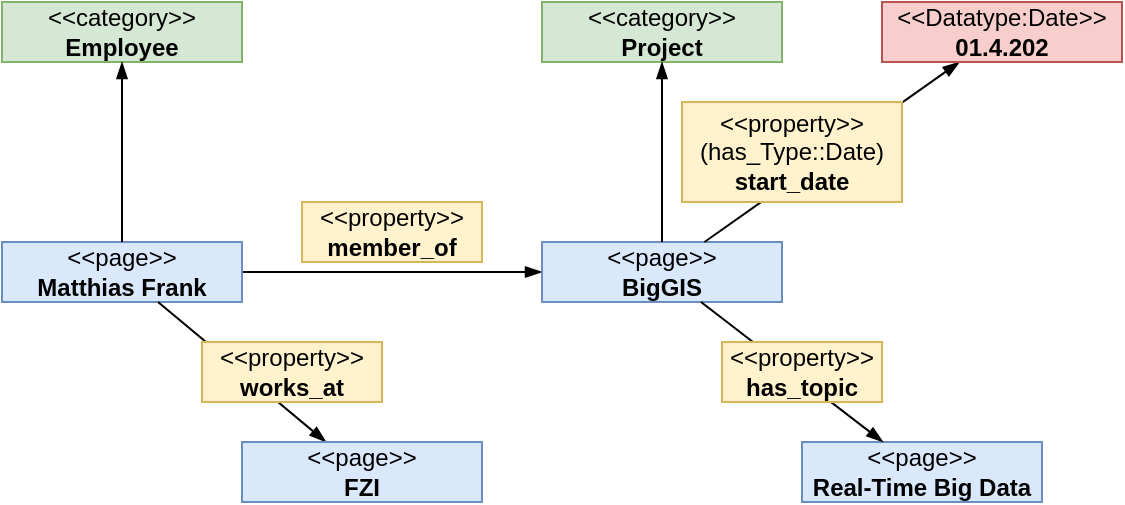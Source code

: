 <mxfile version="15.8.7" type="device"><diagram id="Ok7UsYUcDKVVkYynlGbE" name="Page-1"><mxGraphModel dx="763" dy="692" grid="1" gridSize="10" guides="1" tooltips="1" connect="1" arrows="1" fold="1" page="1" pageScale="1" pageWidth="1169" pageHeight="827" math="0" shadow="0"><root><mxCell id="0"/><mxCell id="1" parent="0"/><mxCell id="HlNZS-rhcDrzNtv4hrkF-1" style="edgeStyle=none;rounded=0;comic=0;orthogonalLoop=1;jettySize=auto;html=1;endArrow=blockThin;endFill=1;strokeWidth=1;fontSize=12;fontColor=#0000FF;" parent="1" source="HlNZS-rhcDrzNtv4hrkF-2" target="HlNZS-rhcDrzNtv4hrkF-3" edge="1"><mxGeometry relative="1" as="geometry"><mxPoint x="440" y="240" as="targetPoint"/></mxGeometry></mxCell><mxCell id="HlNZS-rhcDrzNtv4hrkF-2" value="&amp;lt;&amp;lt;page&amp;gt;&amp;gt;&lt;br&gt;&lt;b&gt;Matthias Frank&lt;/b&gt;" style="rounded=0;whiteSpace=wrap;html=1;shadow=0;glass=0;strokeColor=#6c8ebf;strokeWidth=1;fontSize=12;align=center;fillColor=#dae8fc;fontStyle=0" parent="1" vertex="1"><mxGeometry x="130" y="280" width="120" height="30" as="geometry"/></mxCell><mxCell id="HlNZS-rhcDrzNtv4hrkF-3" value="&amp;lt;&amp;lt;page&amp;gt;&amp;gt;&lt;br&gt;&lt;b&gt;BigGIS&lt;/b&gt;" style="rounded=0;whiteSpace=wrap;html=1;shadow=0;glass=0;strokeColor=#6c8ebf;strokeWidth=1;fontSize=12;align=center;fillColor=#dae8fc;fontStyle=0" parent="1" vertex="1"><mxGeometry x="400" y="280" width="120" height="30" as="geometry"/></mxCell><mxCell id="HlNZS-rhcDrzNtv4hrkF-4" value="&amp;lt;&amp;lt;property&amp;gt;&amp;gt;&lt;br&gt;&lt;b&gt;member_of&lt;/b&gt;" style="rounded=0;whiteSpace=wrap;html=1;shadow=0;glass=0;strokeColor=#d6b656;strokeWidth=1;fontSize=12;align=center;fillColor=#fff2cc;fontStyle=0" parent="1" vertex="1"><mxGeometry x="280" y="260" width="90" height="30" as="geometry"/></mxCell><mxCell id="HlNZS-rhcDrzNtv4hrkF-5" style="edgeStyle=none;rounded=0;comic=0;orthogonalLoop=1;jettySize=auto;html=1;endArrow=blockThin;endFill=1;strokeWidth=1;fontSize=12;fontColor=#0000FF;" parent="1" source="HlNZS-rhcDrzNtv4hrkF-2" target="HlNZS-rhcDrzNtv4hrkF-8" edge="1"><mxGeometry relative="1" as="geometry"><mxPoint x="480.75" y="360.0" as="targetPoint"/><mxPoint x="274.25" y="430.0" as="sourcePoint"/></mxGeometry></mxCell><mxCell id="HlNZS-rhcDrzNtv4hrkF-6" value="&amp;lt;&amp;lt;property&amp;gt;&amp;gt;&lt;br&gt;&lt;b&gt;works_at&lt;/b&gt;" style="rounded=0;whiteSpace=wrap;html=1;shadow=0;glass=0;strokeColor=#d6b656;strokeWidth=1;fontSize=12;align=center;fillColor=#fff2cc;fontStyle=0" parent="1" vertex="1"><mxGeometry x="230" y="330" width="90" height="30" as="geometry"/></mxCell><mxCell id="HlNZS-rhcDrzNtv4hrkF-8" value="&amp;lt;&amp;lt;page&amp;gt;&amp;gt;&lt;br&gt;&lt;b&gt;FZI&lt;/b&gt;" style="rounded=0;whiteSpace=wrap;html=1;shadow=0;glass=0;strokeColor=#6c8ebf;strokeWidth=1;fontSize=12;align=center;fillColor=#dae8fc;fontStyle=0" parent="1" vertex="1"><mxGeometry x="250" y="380" width="120" height="30" as="geometry"/></mxCell><mxCell id="HlNZS-rhcDrzNtv4hrkF-9" value="&amp;lt;&amp;lt;page&amp;gt;&amp;gt;&lt;br&gt;&lt;b&gt;Real-Time Big Data&lt;/b&gt;" style="rounded=0;whiteSpace=wrap;html=1;shadow=0;glass=0;strokeColor=#6c8ebf;strokeWidth=1;fontSize=12;align=center;fillColor=#dae8fc;fontStyle=0" parent="1" vertex="1"><mxGeometry x="530" y="380" width="120" height="30" as="geometry"/></mxCell><mxCell id="HlNZS-rhcDrzNtv4hrkF-10" style="edgeStyle=none;rounded=0;comic=0;orthogonalLoop=1;jettySize=auto;html=1;endArrow=blockThin;endFill=1;strokeWidth=1;fontSize=12;fontColor=#0000FF;" parent="1" source="HlNZS-rhcDrzNtv4hrkF-3" target="HlNZS-rhcDrzNtv4hrkF-12" edge="1"><mxGeometry relative="1" as="geometry"><mxPoint x="698.337" y="110.0" as="targetPoint"/><mxPoint x="530.003" y="170.0" as="sourcePoint"/></mxGeometry></mxCell><mxCell id="HlNZS-rhcDrzNtv4hrkF-11" style="edgeStyle=none;rounded=0;comic=0;orthogonalLoop=1;jettySize=auto;html=1;endArrow=blockThin;endFill=1;strokeWidth=1;fontSize=12;fontColor=#0000FF;" parent="1" source="HlNZS-rhcDrzNtv4hrkF-3" target="HlNZS-rhcDrzNtv4hrkF-9" edge="1"><mxGeometry relative="1" as="geometry"><mxPoint x="450.417" y="250.0" as="targetPoint"/><mxPoint x="282.083" y="310.0" as="sourcePoint"/></mxGeometry></mxCell><mxCell id="HlNZS-rhcDrzNtv4hrkF-12" value="&amp;lt;&amp;lt;Datatype:Date&amp;gt;&amp;gt;&lt;br&gt;&lt;b&gt;01.4.202&lt;/b&gt;" style="rounded=0;whiteSpace=wrap;html=1;shadow=0;glass=0;strokeColor=#b85450;strokeWidth=1;fontSize=12;align=center;fillColor=#f8cecc;fontStyle=0" parent="1" vertex="1"><mxGeometry x="570" y="160" width="120" height="30" as="geometry"/></mxCell><mxCell id="HlNZS-rhcDrzNtv4hrkF-13" value="&amp;lt;&amp;lt;property&amp;gt;&amp;gt; (has_Type::Date)&lt;br&gt;&lt;b&gt;start_date&lt;/b&gt;" style="rounded=0;whiteSpace=wrap;html=1;shadow=0;glass=0;strokeColor=#d6b656;strokeWidth=1;fontSize=12;align=center;fillColor=#fff2cc;fontStyle=0" parent="1" vertex="1"><mxGeometry x="470" y="210" width="110" height="50" as="geometry"/></mxCell><mxCell id="HlNZS-rhcDrzNtv4hrkF-14" value="&amp;lt;&amp;lt;property&amp;gt;&amp;gt;&lt;br&gt;&lt;b&gt;has_topic&lt;/b&gt;" style="rounded=0;whiteSpace=wrap;html=1;shadow=0;glass=0;strokeColor=#d6b656;strokeWidth=1;fontSize=12;align=center;fillColor=#fff2cc;fontStyle=0" parent="1" vertex="1"><mxGeometry x="490" y="330" width="80" height="30" as="geometry"/></mxCell><mxCell id="6NLLBjE6KermOWJpWhG3-1" value="&amp;lt;&amp;lt;category&amp;gt;&amp;gt;&lt;br&gt;&lt;b&gt;Project&lt;/b&gt;" style="rounded=0;whiteSpace=wrap;html=1;shadow=0;glass=0;strokeColor=#82b366;strokeWidth=1;fontSize=12;align=center;fillColor=#d5e8d4;fontStyle=0" vertex="1" parent="1"><mxGeometry x="400" y="160" width="120" height="30" as="geometry"/></mxCell><mxCell id="6NLLBjE6KermOWJpWhG3-2" style="edgeStyle=none;rounded=0;comic=0;orthogonalLoop=1;jettySize=auto;html=1;endArrow=blockThin;endFill=1;strokeWidth=1;fontSize=12;fontColor=#0000FF;" edge="1" parent="1" target="6NLLBjE6KermOWJpWhG3-1" source="HlNZS-rhcDrzNtv4hrkF-3"><mxGeometry relative="1" as="geometry"><mxPoint x="420" y="315" as="targetPoint"/><mxPoint x="470" y="290" as="sourcePoint"/></mxGeometry></mxCell><mxCell id="6NLLBjE6KermOWJpWhG3-3" value="&amp;lt;&amp;lt;category&amp;gt;&amp;gt;&lt;br&gt;&lt;b&gt;Employee&lt;br&gt;&lt;/b&gt;" style="rounded=0;whiteSpace=wrap;html=1;shadow=0;glass=0;strokeColor=#82b366;strokeWidth=1;fontSize=12;align=center;fillColor=#d5e8d4;fontStyle=0" vertex="1" parent="1"><mxGeometry x="130" y="160" width="120" height="30" as="geometry"/></mxCell><mxCell id="6NLLBjE6KermOWJpWhG3-4" style="edgeStyle=none;rounded=0;comic=0;orthogonalLoop=1;jettySize=auto;html=1;endArrow=blockThin;endFill=1;strokeWidth=1;fontSize=12;fontColor=#0000FF;" edge="1" parent="1" target="6NLLBjE6KermOWJpWhG3-3" source="HlNZS-rhcDrzNtv4hrkF-2"><mxGeometry relative="1" as="geometry"><mxPoint x="150" y="315" as="targetPoint"/><mxPoint x="200" y="290" as="sourcePoint"/></mxGeometry></mxCell></root></mxGraphModel></diagram></mxfile>